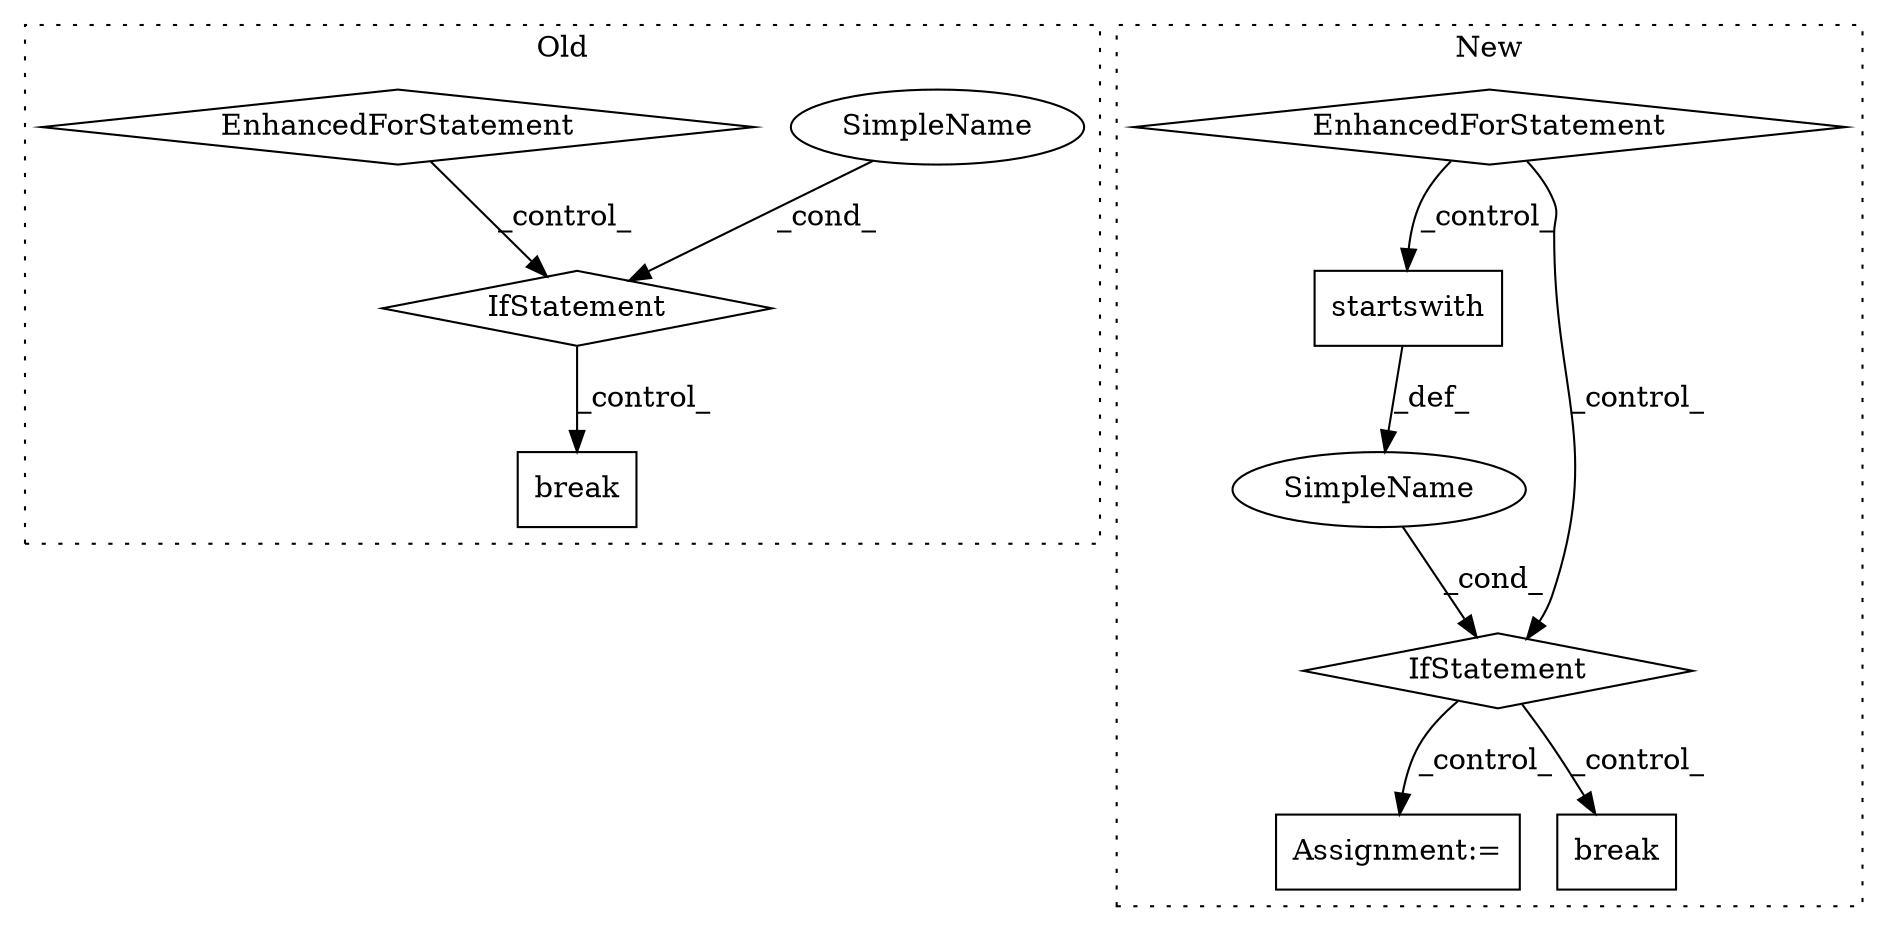 digraph G {
subgraph cluster0 {
1 [label="break" a="10" s="824" l="6" shape="box"];
7 [label="IfStatement" a="25" s="805,812" l="4,2" shape="diamond"];
8 [label="SimpleName" a="42" s="809" l="3" shape="ellipse"];
9 [label="EnhancedForStatement" a="70" s="673,753" l="53,2" shape="diamond"];
label = "Old";
style="dotted";
}
subgraph cluster1 {
2 [label="startswith" a="32" s="833,854" l="11,1" shape="box"];
3 [label="IfStatement" a="25" s="822,855" l="4,2" shape="diamond"];
4 [label="Assignment:=" a="7" s="874" l="1" shape="box"];
5 [label="SimpleName" a="42" s="" l="" shape="ellipse"];
6 [label="EnhancedForStatement" a="70" s="726,812" l="53,2" shape="diamond"];
10 [label="break" a="10" s="913" l="6" shape="box"];
label = "New";
style="dotted";
}
2 -> 5 [label="_def_"];
3 -> 4 [label="_control_"];
3 -> 10 [label="_control_"];
5 -> 3 [label="_cond_"];
6 -> 3 [label="_control_"];
6 -> 2 [label="_control_"];
7 -> 1 [label="_control_"];
8 -> 7 [label="_cond_"];
9 -> 7 [label="_control_"];
}